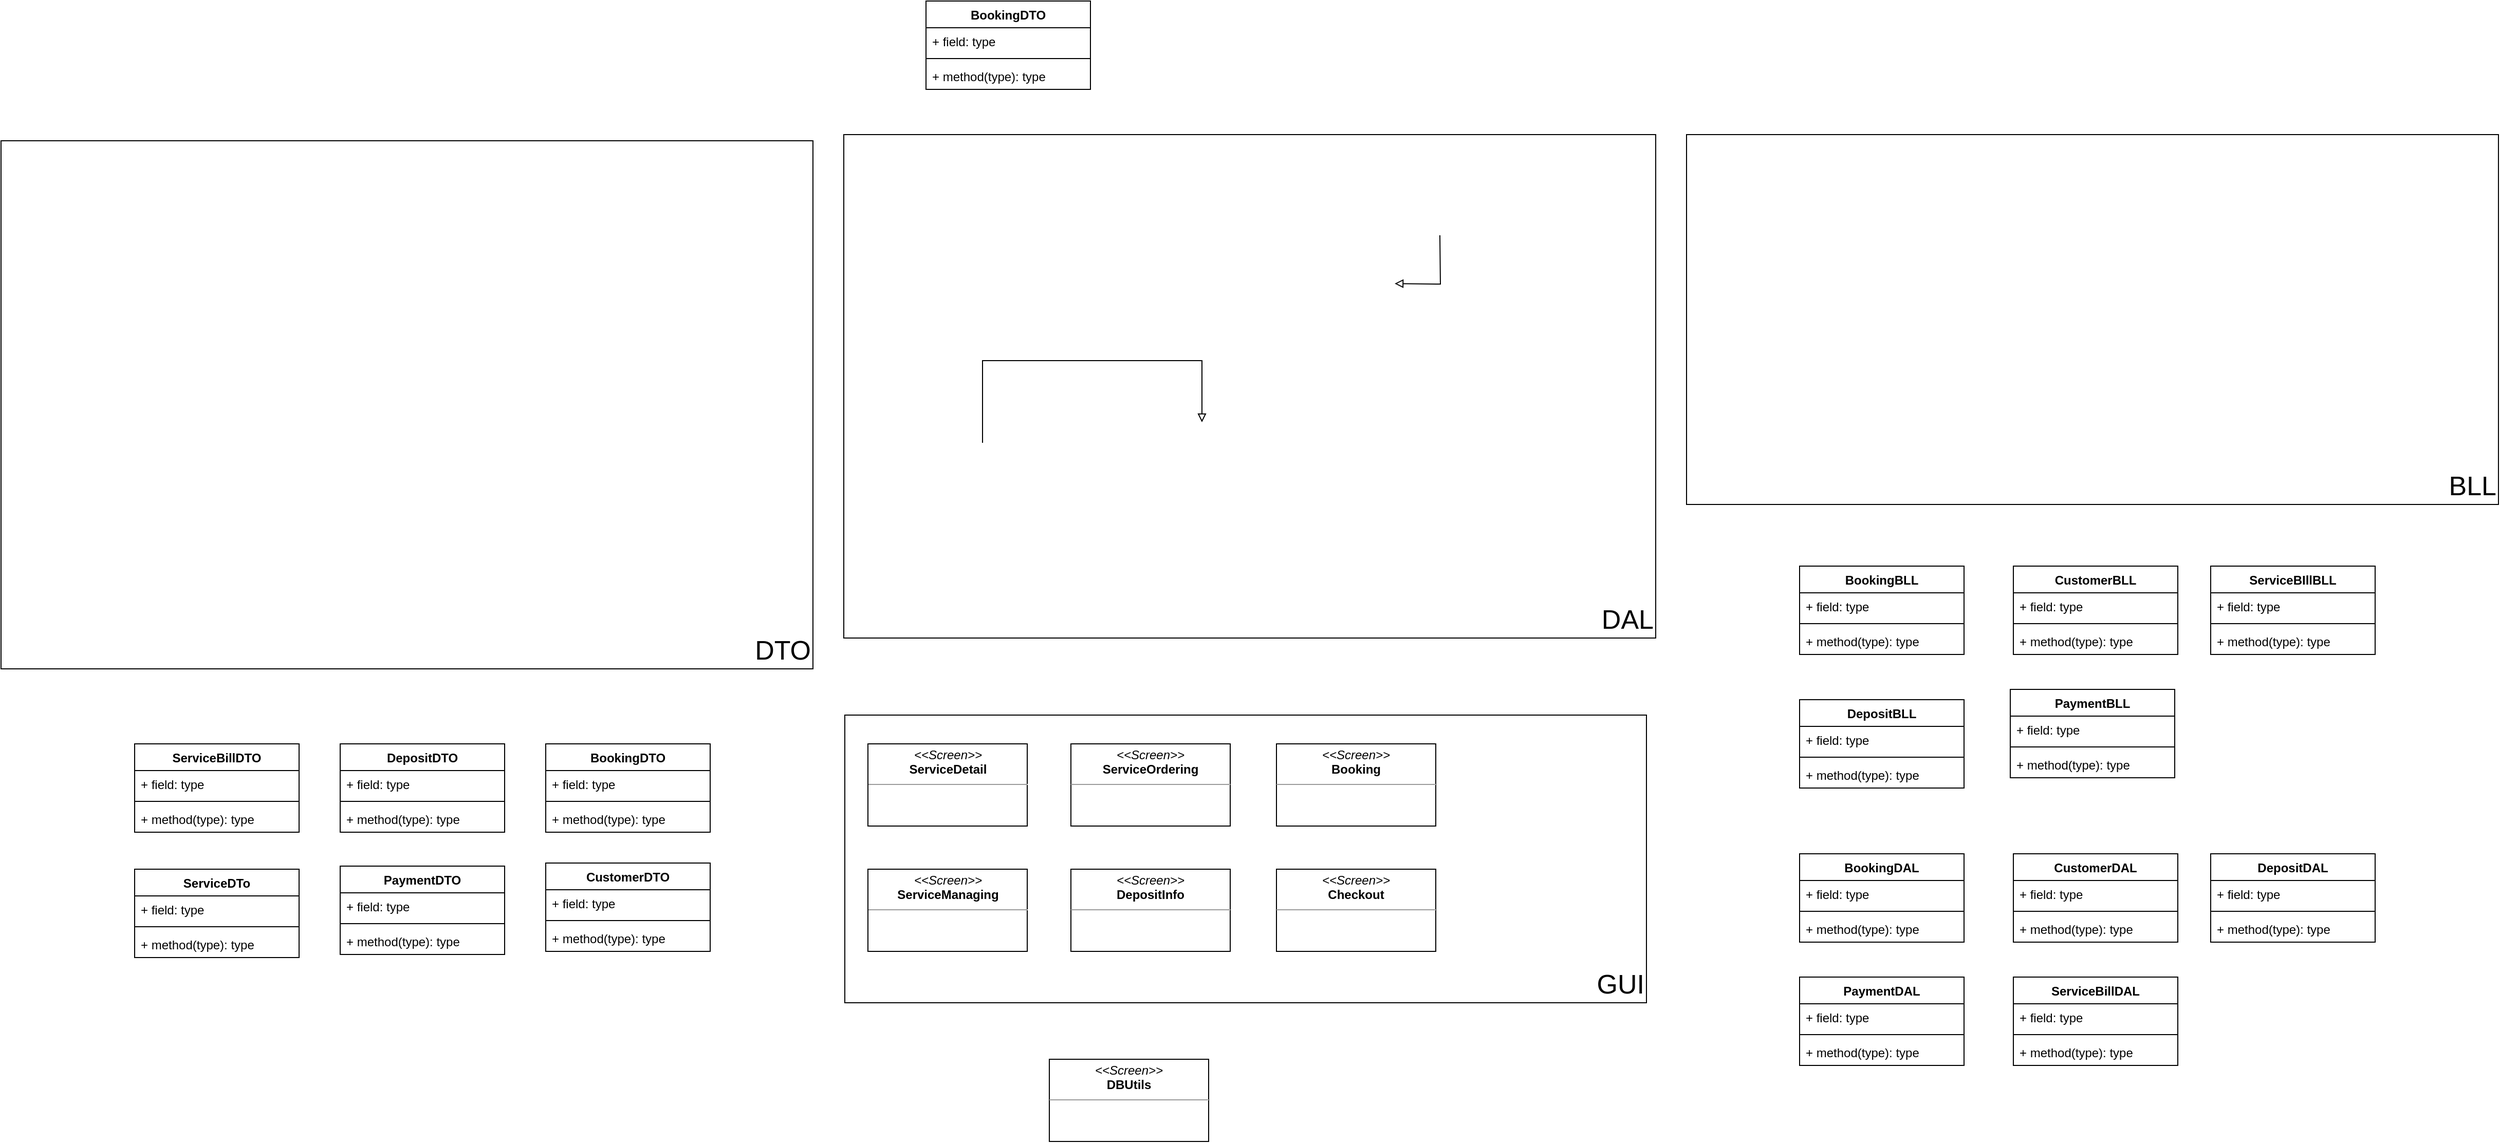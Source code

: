 <mxfile version="14.8.2" type="github">
  <diagram id="C5RBs43oDa-KdzZeNtuy" name="Page-1">
    <mxGraphModel dx="855" dy="1619" grid="1" gridSize="10" guides="1" tooltips="1" connect="1" arrows="1" fold="1" page="1" pageScale="1" pageWidth="827" pageHeight="1169" math="0" shadow="0">
      <root>
        <mxCell id="WIyWlLk6GJQsqaUBKTNV-0" />
        <mxCell id="WIyWlLk6GJQsqaUBKTNV-1" parent="WIyWlLk6GJQsqaUBKTNV-0" />
        <mxCell id="cdIPbLZMF19v8rmYl8DD-72" value="DAL" style="rounded=0;whiteSpace=wrap;html=1;fillColor=none;shadow=0;glass=0;align=right;verticalAlign=bottom;fontSize=26;" parent="WIyWlLk6GJQsqaUBKTNV-1" vertex="1">
          <mxGeometry x="850" y="20" width="790" height="490" as="geometry" />
        </mxCell>
        <mxCell id="cdIPbLZMF19v8rmYl8DD-71" value="DTO" style="rounded=0;whiteSpace=wrap;html=1;fillColor=none;shadow=0;glass=0;align=right;verticalAlign=bottom;fontSize=26;" parent="WIyWlLk6GJQsqaUBKTNV-1" vertex="1">
          <mxGeometry x="30" y="26" width="790" height="514" as="geometry" />
        </mxCell>
        <mxCell id="fPniSVPqOe-4vbehwy5d-52" style="edgeStyle=orthogonalEdgeStyle;rounded=0;orthogonalLoop=1;jettySize=auto;html=1;dashed=1;" parent="WIyWlLk6GJQsqaUBKTNV-1" target="zkfFHV4jXpPFQw0GAbJ--0" edge="1">
          <mxGeometry relative="1" as="geometry">
            <mxPoint x="170" y="310" as="sourcePoint" />
          </mxGeometry>
        </mxCell>
        <mxCell id="fPniSVPqOe-4vbehwy5d-53" style="edgeStyle=orthogonalEdgeStyle;rounded=0;orthogonalLoop=1;jettySize=auto;html=1;dashed=1;" parent="WIyWlLk6GJQsqaUBKTNV-1" target="6_ruM_VFTvZTwRIimv-5-7" edge="1">
          <mxGeometry relative="1" as="geometry">
            <Array as="points">
              <mxPoint x="425" y="260" />
            </Array>
            <mxPoint x="250" y="260" as="sourcePoint" />
          </mxGeometry>
        </mxCell>
        <mxCell id="0jwkVRPoaO78uHTbO2tJ-4" style="edgeStyle=orthogonalEdgeStyle;rounded=0;orthogonalLoop=1;jettySize=auto;html=1;endArrow=none;endFill=0;startArrow=block;startFill=0;" parent="WIyWlLk6GJQsqaUBKTNV-1" source="w6rnUHvxBL8LszIuUJnF-5" edge="1">
          <mxGeometry relative="1" as="geometry">
            <mxPoint x="1386" y="165" as="sourcePoint" />
            <mxPoint x="1430" y="118" as="targetPoint" />
          </mxGeometry>
        </mxCell>
        <mxCell id="w6rnUHvxBL8LszIuUJnF-9" style="edgeStyle=orthogonalEdgeStyle;rounded=0;orthogonalLoop=1;jettySize=auto;html=1;endArrow=block;endFill=0;" parent="WIyWlLk6GJQsqaUBKTNV-1" target="w6rnUHvxBL8LszIuUJnF-5" edge="1">
          <mxGeometry relative="1" as="geometry">
            <mxPoint x="1261" y="360" as="sourcePoint" />
          </mxGeometry>
        </mxCell>
        <mxCell id="cdIPbLZMF19v8rmYl8DD-36" style="edgeStyle=orthogonalEdgeStyle;rounded=0;orthogonalLoop=1;jettySize=auto;html=1;endArrow=block;endFill=0;" parent="WIyWlLk6GJQsqaUBKTNV-1" target="w6rnUHvxBL8LszIuUJnF-5" edge="1">
          <mxGeometry relative="1" as="geometry">
            <Array as="points">
              <mxPoint x="985" y="240" />
            </Array>
            <mxPoint x="1198.5" y="300" as="targetPoint" />
            <mxPoint x="985" y="320" as="sourcePoint" />
          </mxGeometry>
        </mxCell>
        <mxCell id="cdIPbLZMF19v8rmYl8DD-50" style="edgeStyle=orthogonalEdgeStyle;rounded=0;orthogonalLoop=1;jettySize=auto;html=1;endArrow=block;endFill=0;" parent="WIyWlLk6GJQsqaUBKTNV-1" source="cdIPbLZMF19v8rmYl8DD-48" edge="1">
          <mxGeometry relative="1" as="geometry">
            <mxPoint x="1181" y="166" as="targetPoint" />
          </mxGeometry>
        </mxCell>
        <mxCell id="0jwkVRPoaO78uHTbO2tJ-0" value="BLL" style="rounded=0;whiteSpace=wrap;html=1;fillColor=none;shadow=0;glass=0;align=right;verticalAlign=bottom;fontSize=26;" parent="WIyWlLk6GJQsqaUBKTNV-1" vertex="1">
          <mxGeometry x="1670" y="20" width="790" height="360" as="geometry" />
        </mxCell>
        <mxCell id="w6rnUHvxBL8LszIuUJnF-10" style="edgeStyle=orthogonalEdgeStyle;rounded=0;orthogonalLoop=1;jettySize=auto;html=1;endArrow=block;endFill=0;" parent="WIyWlLk6GJQsqaUBKTNV-1" target="w6rnUHvxBL8LszIuUJnF-5" edge="1">
          <mxGeometry relative="1" as="geometry">
            <Array as="points">
              <mxPoint x="1520" y="250" />
              <mxPoint x="1390" y="250" />
              <mxPoint x="1390" y="210" />
            </Array>
            <mxPoint x="1520" y="318" as="sourcePoint" />
          </mxGeometry>
        </mxCell>
        <mxCell id="0jwkVRPoaO78uHTbO2tJ-26" style="edgeStyle=orthogonalEdgeStyle;rounded=0;orthogonalLoop=1;jettySize=auto;html=1;startArrow=none;startFill=0;endArrow=block;endFill=0;" parent="WIyWlLk6GJQsqaUBKTNV-1" target="0jwkVRPoaO78uHTbO2tJ-5" edge="1">
          <mxGeometry relative="1" as="geometry">
            <Array as="points">
              <mxPoint x="2110" y="280" />
              <mxPoint x="2110" y="280" />
            </Array>
            <mxPoint x="2100" y="280" as="sourcePoint" />
          </mxGeometry>
        </mxCell>
        <mxCell id="0jwkVRPoaO78uHTbO2tJ-25" style="edgeStyle=orthogonalEdgeStyle;rounded=0;orthogonalLoop=1;jettySize=auto;html=1;startArrow=none;startFill=0;endArrow=block;endFill=0;" parent="WIyWlLk6GJQsqaUBKTNV-1" target="0jwkVRPoaO78uHTbO2tJ-5" edge="1">
          <mxGeometry relative="1" as="geometry">
            <Array as="points">
              <mxPoint x="1990" y="240" />
            </Array>
            <mxPoint x="1890" y="240" as="sourcePoint" />
          </mxGeometry>
        </mxCell>
        <mxCell id="0jwkVRPoaO78uHTbO2tJ-27" style="edgeStyle=orthogonalEdgeStyle;rounded=0;orthogonalLoop=1;jettySize=auto;html=1;startArrow=none;startFill=0;endArrow=block;endFill=0;" parent="WIyWlLk6GJQsqaUBKTNV-1" source="0jwkVRPoaO78uHTbO2tJ-16" edge="1">
          <mxGeometry relative="1" as="geometry">
            <Array as="points">
              <mxPoint x="2360" y="161" />
            </Array>
            <mxPoint x="2216" y="143" as="targetPoint" />
          </mxGeometry>
        </mxCell>
        <mxCell id="0jwkVRPoaO78uHTbO2tJ-24" style="edgeStyle=orthogonalEdgeStyle;rounded=0;orthogonalLoop=1;jettySize=auto;html=1;startArrow=none;startFill=0;endArrow=block;endFill=0;" parent="WIyWlLk6GJQsqaUBKTNV-1" target="0jwkVRPoaO78uHTbO2tJ-5" edge="1">
          <mxGeometry relative="1" as="geometry">
            <mxPoint x="1890" y="106" as="sourcePoint" />
          </mxGeometry>
        </mxCell>
        <mxCell id="0jwkVRPoaO78uHTbO2tJ-28" style="edgeStyle=orthogonalEdgeStyle;rounded=0;orthogonalLoop=1;jettySize=auto;html=1;startArrow=none;startFill=0;endArrow=block;endFill=0;" parent="WIyWlLk6GJQsqaUBKTNV-1" source="0jwkVRPoaO78uHTbO2tJ-20" edge="1">
          <mxGeometry relative="1" as="geometry">
            <Array as="points">
              <mxPoint x="2180" y="240" />
            </Array>
            <mxPoint x="2180" y="220" as="targetPoint" />
          </mxGeometry>
        </mxCell>
        <mxCell id="0jwkVRPoaO78uHTbO2tJ-29" value="GUI" style="rounded=0;whiteSpace=wrap;html=1;fillColor=none;shadow=0;glass=0;align=right;verticalAlign=bottom;fontSize=26;" parent="WIyWlLk6GJQsqaUBKTNV-1" vertex="1">
          <mxGeometry x="851" y="585" width="780" height="280" as="geometry" />
        </mxCell>
        <mxCell id="0jwkVRPoaO78uHTbO2tJ-30" value="&lt;p style=&quot;margin: 0px ; margin-top: 4px ; text-align: center&quot;&gt;&lt;i&gt;&amp;lt;&amp;lt;Screen&amp;gt;&amp;gt;&lt;/i&gt;&lt;br&gt;&lt;b&gt;ServiceDetail&lt;/b&gt;&lt;/p&gt;&lt;hr size=&quot;1&quot;&gt;&lt;p style=&quot;margin: 0px ; margin-left: 4px&quot;&gt;&lt;br&gt;&lt;/p&gt;" style="verticalAlign=top;align=left;overflow=fill;fontSize=12;fontFamily=Helvetica;html=1;" parent="WIyWlLk6GJQsqaUBKTNV-1" vertex="1">
          <mxGeometry x="873.5" y="613" width="155" height="80" as="geometry" />
        </mxCell>
        <mxCell id="0jwkVRPoaO78uHTbO2tJ-31" value="&lt;p style=&quot;margin: 0px ; margin-top: 4px ; text-align: center&quot;&gt;&lt;i&gt;&amp;lt;&amp;lt;Screen&amp;gt;&amp;gt;&lt;/i&gt;&lt;br&gt;&lt;b&gt;ServiceOrdering&lt;/b&gt;&lt;/p&gt;&lt;hr size=&quot;1&quot;&gt;&lt;p style=&quot;margin: 0px ; margin-left: 4px&quot;&gt;&lt;br&gt;&lt;/p&gt;" style="verticalAlign=top;align=left;overflow=fill;fontSize=12;fontFamily=Helvetica;html=1;" parent="WIyWlLk6GJQsqaUBKTNV-1" vertex="1">
          <mxGeometry x="1071" y="613" width="155" height="80" as="geometry" />
        </mxCell>
        <mxCell id="0jwkVRPoaO78uHTbO2tJ-32" value="&lt;p style=&quot;margin: 0px ; margin-top: 4px ; text-align: center&quot;&gt;&lt;i&gt;&amp;lt;&amp;lt;Screen&amp;gt;&amp;gt;&lt;/i&gt;&lt;br&gt;&lt;b&gt;Booking&lt;/b&gt;&lt;/p&gt;&lt;hr size=&quot;1&quot;&gt;&lt;p style=&quot;margin: 0px ; margin-left: 4px&quot;&gt;&lt;br&gt;&lt;/p&gt;" style="verticalAlign=top;align=left;overflow=fill;fontSize=12;fontFamily=Helvetica;html=1;" parent="WIyWlLk6GJQsqaUBKTNV-1" vertex="1">
          <mxGeometry x="1271" y="613" width="155" height="80" as="geometry" />
        </mxCell>
        <mxCell id="0jwkVRPoaO78uHTbO2tJ-33" value="&lt;p style=&quot;margin: 0px ; margin-top: 4px ; text-align: center&quot;&gt;&lt;i&gt;&amp;lt;&amp;lt;Screen&amp;gt;&amp;gt;&lt;/i&gt;&lt;br&gt;&lt;b&gt;ServiceManaging&lt;/b&gt;&lt;/p&gt;&lt;hr size=&quot;1&quot;&gt;&lt;p style=&quot;margin: 0px ; margin-left: 4px&quot;&gt;&lt;br&gt;&lt;/p&gt;" style="verticalAlign=top;align=left;overflow=fill;fontSize=12;fontFamily=Helvetica;html=1;" parent="WIyWlLk6GJQsqaUBKTNV-1" vertex="1">
          <mxGeometry x="873.5" y="735" width="155" height="80" as="geometry" />
        </mxCell>
        <mxCell id="0jwkVRPoaO78uHTbO2tJ-34" value="&lt;p style=&quot;margin: 0px ; margin-top: 4px ; text-align: center&quot;&gt;&lt;i&gt;&amp;lt;&amp;lt;Screen&amp;gt;&amp;gt;&lt;/i&gt;&lt;br&gt;&lt;b&gt;DepositInfo&lt;/b&gt;&lt;/p&gt;&lt;hr size=&quot;1&quot;&gt;&lt;p style=&quot;margin: 0px ; margin-left: 4px&quot;&gt;&lt;br&gt;&lt;/p&gt;" style="verticalAlign=top;align=left;overflow=fill;fontSize=12;fontFamily=Helvetica;html=1;" parent="WIyWlLk6GJQsqaUBKTNV-1" vertex="1">
          <mxGeometry x="1071" y="735" width="155" height="80" as="geometry" />
        </mxCell>
        <mxCell id="nyXQZFFNNfuXgEjZ6YR1-10" value="BookingBLL" style="swimlane;fontStyle=1;align=center;verticalAlign=top;childLayout=stackLayout;horizontal=1;startSize=26;horizontalStack=0;resizeParent=1;resizeParentMax=0;resizeLast=0;collapsible=1;marginBottom=0;" vertex="1" parent="WIyWlLk6GJQsqaUBKTNV-1">
          <mxGeometry x="1780" y="440" width="160" height="86" as="geometry" />
        </mxCell>
        <mxCell id="nyXQZFFNNfuXgEjZ6YR1-11" value="+ field: type" style="text;strokeColor=none;fillColor=none;align=left;verticalAlign=top;spacingLeft=4;spacingRight=4;overflow=hidden;rotatable=0;points=[[0,0.5],[1,0.5]];portConstraint=eastwest;" vertex="1" parent="nyXQZFFNNfuXgEjZ6YR1-10">
          <mxGeometry y="26" width="160" height="26" as="geometry" />
        </mxCell>
        <mxCell id="nyXQZFFNNfuXgEjZ6YR1-12" value="" style="line;strokeWidth=1;fillColor=none;align=left;verticalAlign=middle;spacingTop=-1;spacingLeft=3;spacingRight=3;rotatable=0;labelPosition=right;points=[];portConstraint=eastwest;" vertex="1" parent="nyXQZFFNNfuXgEjZ6YR1-10">
          <mxGeometry y="52" width="160" height="8" as="geometry" />
        </mxCell>
        <mxCell id="nyXQZFFNNfuXgEjZ6YR1-13" value="+ method(type): type" style="text;strokeColor=none;fillColor=none;align=left;verticalAlign=top;spacingLeft=4;spacingRight=4;overflow=hidden;rotatable=0;points=[[0,0.5],[1,0.5]];portConstraint=eastwest;" vertex="1" parent="nyXQZFFNNfuXgEjZ6YR1-10">
          <mxGeometry y="60" width="160" height="26" as="geometry" />
        </mxCell>
        <mxCell id="nyXQZFFNNfuXgEjZ6YR1-14" value="CustomerBLL" style="swimlane;fontStyle=1;align=center;verticalAlign=top;childLayout=stackLayout;horizontal=1;startSize=26;horizontalStack=0;resizeParent=1;resizeParentMax=0;resizeLast=0;collapsible=1;marginBottom=0;" vertex="1" parent="WIyWlLk6GJQsqaUBKTNV-1">
          <mxGeometry x="1988" y="440" width="160" height="86" as="geometry" />
        </mxCell>
        <mxCell id="nyXQZFFNNfuXgEjZ6YR1-15" value="+ field: type" style="text;strokeColor=none;fillColor=none;align=left;verticalAlign=top;spacingLeft=4;spacingRight=4;overflow=hidden;rotatable=0;points=[[0,0.5],[1,0.5]];portConstraint=eastwest;" vertex="1" parent="nyXQZFFNNfuXgEjZ6YR1-14">
          <mxGeometry y="26" width="160" height="26" as="geometry" />
        </mxCell>
        <mxCell id="nyXQZFFNNfuXgEjZ6YR1-16" value="" style="line;strokeWidth=1;fillColor=none;align=left;verticalAlign=middle;spacingTop=-1;spacingLeft=3;spacingRight=3;rotatable=0;labelPosition=right;points=[];portConstraint=eastwest;" vertex="1" parent="nyXQZFFNNfuXgEjZ6YR1-14">
          <mxGeometry y="52" width="160" height="8" as="geometry" />
        </mxCell>
        <mxCell id="nyXQZFFNNfuXgEjZ6YR1-17" value="+ method(type): type" style="text;strokeColor=none;fillColor=none;align=left;verticalAlign=top;spacingLeft=4;spacingRight=4;overflow=hidden;rotatable=0;points=[[0,0.5],[1,0.5]];portConstraint=eastwest;" vertex="1" parent="nyXQZFFNNfuXgEjZ6YR1-14">
          <mxGeometry y="60" width="160" height="26" as="geometry" />
        </mxCell>
        <mxCell id="nyXQZFFNNfuXgEjZ6YR1-18" value="DepositBLL" style="swimlane;fontStyle=1;align=center;verticalAlign=top;childLayout=stackLayout;horizontal=1;startSize=26;horizontalStack=0;resizeParent=1;resizeParentMax=0;resizeLast=0;collapsible=1;marginBottom=0;" vertex="1" parent="WIyWlLk6GJQsqaUBKTNV-1">
          <mxGeometry x="1780" y="570" width="160" height="86" as="geometry" />
        </mxCell>
        <mxCell id="nyXQZFFNNfuXgEjZ6YR1-19" value="+ field: type" style="text;strokeColor=none;fillColor=none;align=left;verticalAlign=top;spacingLeft=4;spacingRight=4;overflow=hidden;rotatable=0;points=[[0,0.5],[1,0.5]];portConstraint=eastwest;" vertex="1" parent="nyXQZFFNNfuXgEjZ6YR1-18">
          <mxGeometry y="26" width="160" height="26" as="geometry" />
        </mxCell>
        <mxCell id="nyXQZFFNNfuXgEjZ6YR1-20" value="" style="line;strokeWidth=1;fillColor=none;align=left;verticalAlign=middle;spacingTop=-1;spacingLeft=3;spacingRight=3;rotatable=0;labelPosition=right;points=[];portConstraint=eastwest;" vertex="1" parent="nyXQZFFNNfuXgEjZ6YR1-18">
          <mxGeometry y="52" width="160" height="8" as="geometry" />
        </mxCell>
        <mxCell id="nyXQZFFNNfuXgEjZ6YR1-21" value="+ method(type): type" style="text;strokeColor=none;fillColor=none;align=left;verticalAlign=top;spacingLeft=4;spacingRight=4;overflow=hidden;rotatable=0;points=[[0,0.5],[1,0.5]];portConstraint=eastwest;" vertex="1" parent="nyXQZFFNNfuXgEjZ6YR1-18">
          <mxGeometry y="60" width="160" height="26" as="geometry" />
        </mxCell>
        <mxCell id="nyXQZFFNNfuXgEjZ6YR1-22" value="PaymentBLL" style="swimlane;fontStyle=1;align=center;verticalAlign=top;childLayout=stackLayout;horizontal=1;startSize=26;horizontalStack=0;resizeParent=1;resizeParentMax=0;resizeLast=0;collapsible=1;marginBottom=0;" vertex="1" parent="WIyWlLk6GJQsqaUBKTNV-1">
          <mxGeometry x="1985" y="560" width="160" height="86" as="geometry" />
        </mxCell>
        <mxCell id="nyXQZFFNNfuXgEjZ6YR1-23" value="+ field: type" style="text;strokeColor=none;fillColor=none;align=left;verticalAlign=top;spacingLeft=4;spacingRight=4;overflow=hidden;rotatable=0;points=[[0,0.5],[1,0.5]];portConstraint=eastwest;" vertex="1" parent="nyXQZFFNNfuXgEjZ6YR1-22">
          <mxGeometry y="26" width="160" height="26" as="geometry" />
        </mxCell>
        <mxCell id="nyXQZFFNNfuXgEjZ6YR1-24" value="" style="line;strokeWidth=1;fillColor=none;align=left;verticalAlign=middle;spacingTop=-1;spacingLeft=3;spacingRight=3;rotatable=0;labelPosition=right;points=[];portConstraint=eastwest;" vertex="1" parent="nyXQZFFNNfuXgEjZ6YR1-22">
          <mxGeometry y="52" width="160" height="8" as="geometry" />
        </mxCell>
        <mxCell id="nyXQZFFNNfuXgEjZ6YR1-25" value="+ method(type): type" style="text;strokeColor=none;fillColor=none;align=left;verticalAlign=top;spacingLeft=4;spacingRight=4;overflow=hidden;rotatable=0;points=[[0,0.5],[1,0.5]];portConstraint=eastwest;" vertex="1" parent="nyXQZFFNNfuXgEjZ6YR1-22">
          <mxGeometry y="60" width="160" height="26" as="geometry" />
        </mxCell>
        <mxCell id="nyXQZFFNNfuXgEjZ6YR1-26" value="ServiceBIllBLL" style="swimlane;fontStyle=1;align=center;verticalAlign=top;childLayout=stackLayout;horizontal=1;startSize=26;horizontalStack=0;resizeParent=1;resizeParentMax=0;resizeLast=0;collapsible=1;marginBottom=0;" vertex="1" parent="WIyWlLk6GJQsqaUBKTNV-1">
          <mxGeometry x="2180" y="440" width="160" height="86" as="geometry" />
        </mxCell>
        <mxCell id="nyXQZFFNNfuXgEjZ6YR1-27" value="+ field: type" style="text;strokeColor=none;fillColor=none;align=left;verticalAlign=top;spacingLeft=4;spacingRight=4;overflow=hidden;rotatable=0;points=[[0,0.5],[1,0.5]];portConstraint=eastwest;" vertex="1" parent="nyXQZFFNNfuXgEjZ6YR1-26">
          <mxGeometry y="26" width="160" height="26" as="geometry" />
        </mxCell>
        <mxCell id="nyXQZFFNNfuXgEjZ6YR1-28" value="" style="line;strokeWidth=1;fillColor=none;align=left;verticalAlign=middle;spacingTop=-1;spacingLeft=3;spacingRight=3;rotatable=0;labelPosition=right;points=[];portConstraint=eastwest;" vertex="1" parent="nyXQZFFNNfuXgEjZ6YR1-26">
          <mxGeometry y="52" width="160" height="8" as="geometry" />
        </mxCell>
        <mxCell id="nyXQZFFNNfuXgEjZ6YR1-29" value="+ method(type): type" style="text;strokeColor=none;fillColor=none;align=left;verticalAlign=top;spacingLeft=4;spacingRight=4;overflow=hidden;rotatable=0;points=[[0,0.5],[1,0.5]];portConstraint=eastwest;" vertex="1" parent="nyXQZFFNNfuXgEjZ6YR1-26">
          <mxGeometry y="60" width="160" height="26" as="geometry" />
        </mxCell>
        <mxCell id="nyXQZFFNNfuXgEjZ6YR1-30" value="BookingDAL" style="swimlane;fontStyle=1;align=center;verticalAlign=top;childLayout=stackLayout;horizontal=1;startSize=26;horizontalStack=0;resizeParent=1;resizeParentMax=0;resizeLast=0;collapsible=1;marginBottom=0;" vertex="1" parent="WIyWlLk6GJQsqaUBKTNV-1">
          <mxGeometry x="1780" y="720" width="160" height="86" as="geometry" />
        </mxCell>
        <mxCell id="nyXQZFFNNfuXgEjZ6YR1-31" value="+ field: type" style="text;strokeColor=none;fillColor=none;align=left;verticalAlign=top;spacingLeft=4;spacingRight=4;overflow=hidden;rotatable=0;points=[[0,0.5],[1,0.5]];portConstraint=eastwest;" vertex="1" parent="nyXQZFFNNfuXgEjZ6YR1-30">
          <mxGeometry y="26" width="160" height="26" as="geometry" />
        </mxCell>
        <mxCell id="nyXQZFFNNfuXgEjZ6YR1-32" value="" style="line;strokeWidth=1;fillColor=none;align=left;verticalAlign=middle;spacingTop=-1;spacingLeft=3;spacingRight=3;rotatable=0;labelPosition=right;points=[];portConstraint=eastwest;" vertex="1" parent="nyXQZFFNNfuXgEjZ6YR1-30">
          <mxGeometry y="52" width="160" height="8" as="geometry" />
        </mxCell>
        <mxCell id="nyXQZFFNNfuXgEjZ6YR1-33" value="+ method(type): type" style="text;strokeColor=none;fillColor=none;align=left;verticalAlign=top;spacingLeft=4;spacingRight=4;overflow=hidden;rotatable=0;points=[[0,0.5],[1,0.5]];portConstraint=eastwest;" vertex="1" parent="nyXQZFFNNfuXgEjZ6YR1-30">
          <mxGeometry y="60" width="160" height="26" as="geometry" />
        </mxCell>
        <mxCell id="nyXQZFFNNfuXgEjZ6YR1-34" value="CustomerDAL" style="swimlane;fontStyle=1;align=center;verticalAlign=top;childLayout=stackLayout;horizontal=1;startSize=26;horizontalStack=0;resizeParent=1;resizeParentMax=0;resizeLast=0;collapsible=1;marginBottom=0;" vertex="1" parent="WIyWlLk6GJQsqaUBKTNV-1">
          <mxGeometry x="1988" y="720" width="160" height="86" as="geometry" />
        </mxCell>
        <mxCell id="nyXQZFFNNfuXgEjZ6YR1-35" value="+ field: type" style="text;strokeColor=none;fillColor=none;align=left;verticalAlign=top;spacingLeft=4;spacingRight=4;overflow=hidden;rotatable=0;points=[[0,0.5],[1,0.5]];portConstraint=eastwest;" vertex="1" parent="nyXQZFFNNfuXgEjZ6YR1-34">
          <mxGeometry y="26" width="160" height="26" as="geometry" />
        </mxCell>
        <mxCell id="nyXQZFFNNfuXgEjZ6YR1-36" value="" style="line;strokeWidth=1;fillColor=none;align=left;verticalAlign=middle;spacingTop=-1;spacingLeft=3;spacingRight=3;rotatable=0;labelPosition=right;points=[];portConstraint=eastwest;" vertex="1" parent="nyXQZFFNNfuXgEjZ6YR1-34">
          <mxGeometry y="52" width="160" height="8" as="geometry" />
        </mxCell>
        <mxCell id="nyXQZFFNNfuXgEjZ6YR1-37" value="+ method(type): type" style="text;strokeColor=none;fillColor=none;align=left;verticalAlign=top;spacingLeft=4;spacingRight=4;overflow=hidden;rotatable=0;points=[[0,0.5],[1,0.5]];portConstraint=eastwest;" vertex="1" parent="nyXQZFFNNfuXgEjZ6YR1-34">
          <mxGeometry y="60" width="160" height="26" as="geometry" />
        </mxCell>
        <mxCell id="nyXQZFFNNfuXgEjZ6YR1-38" value="DepositDAL" style="swimlane;fontStyle=1;align=center;verticalAlign=top;childLayout=stackLayout;horizontal=1;startSize=26;horizontalStack=0;resizeParent=1;resizeParentMax=0;resizeLast=0;collapsible=1;marginBottom=0;" vertex="1" parent="WIyWlLk6GJQsqaUBKTNV-1">
          <mxGeometry x="2180" y="720" width="160" height="86" as="geometry" />
        </mxCell>
        <mxCell id="nyXQZFFNNfuXgEjZ6YR1-39" value="+ field: type" style="text;strokeColor=none;fillColor=none;align=left;verticalAlign=top;spacingLeft=4;spacingRight=4;overflow=hidden;rotatable=0;points=[[0,0.5],[1,0.5]];portConstraint=eastwest;" vertex="1" parent="nyXQZFFNNfuXgEjZ6YR1-38">
          <mxGeometry y="26" width="160" height="26" as="geometry" />
        </mxCell>
        <mxCell id="nyXQZFFNNfuXgEjZ6YR1-40" value="" style="line;strokeWidth=1;fillColor=none;align=left;verticalAlign=middle;spacingTop=-1;spacingLeft=3;spacingRight=3;rotatable=0;labelPosition=right;points=[];portConstraint=eastwest;" vertex="1" parent="nyXQZFFNNfuXgEjZ6YR1-38">
          <mxGeometry y="52" width="160" height="8" as="geometry" />
        </mxCell>
        <mxCell id="nyXQZFFNNfuXgEjZ6YR1-41" value="+ method(type): type" style="text;strokeColor=none;fillColor=none;align=left;verticalAlign=top;spacingLeft=4;spacingRight=4;overflow=hidden;rotatable=0;points=[[0,0.5],[1,0.5]];portConstraint=eastwest;" vertex="1" parent="nyXQZFFNNfuXgEjZ6YR1-38">
          <mxGeometry y="60" width="160" height="26" as="geometry" />
        </mxCell>
        <mxCell id="nyXQZFFNNfuXgEjZ6YR1-42" value="PaymentDAL" style="swimlane;fontStyle=1;align=center;verticalAlign=top;childLayout=stackLayout;horizontal=1;startSize=26;horizontalStack=0;resizeParent=1;resizeParentMax=0;resizeLast=0;collapsible=1;marginBottom=0;" vertex="1" parent="WIyWlLk6GJQsqaUBKTNV-1">
          <mxGeometry x="1780" y="840" width="160" height="86" as="geometry" />
        </mxCell>
        <mxCell id="nyXQZFFNNfuXgEjZ6YR1-43" value="+ field: type" style="text;strokeColor=none;fillColor=none;align=left;verticalAlign=top;spacingLeft=4;spacingRight=4;overflow=hidden;rotatable=0;points=[[0,0.5],[1,0.5]];portConstraint=eastwest;" vertex="1" parent="nyXQZFFNNfuXgEjZ6YR1-42">
          <mxGeometry y="26" width="160" height="26" as="geometry" />
        </mxCell>
        <mxCell id="nyXQZFFNNfuXgEjZ6YR1-44" value="" style="line;strokeWidth=1;fillColor=none;align=left;verticalAlign=middle;spacingTop=-1;spacingLeft=3;spacingRight=3;rotatable=0;labelPosition=right;points=[];portConstraint=eastwest;" vertex="1" parent="nyXQZFFNNfuXgEjZ6YR1-42">
          <mxGeometry y="52" width="160" height="8" as="geometry" />
        </mxCell>
        <mxCell id="nyXQZFFNNfuXgEjZ6YR1-45" value="+ method(type): type" style="text;strokeColor=none;fillColor=none;align=left;verticalAlign=top;spacingLeft=4;spacingRight=4;overflow=hidden;rotatable=0;points=[[0,0.5],[1,0.5]];portConstraint=eastwest;" vertex="1" parent="nyXQZFFNNfuXgEjZ6YR1-42">
          <mxGeometry y="60" width="160" height="26" as="geometry" />
        </mxCell>
        <mxCell id="nyXQZFFNNfuXgEjZ6YR1-46" value="ServiceBillDAL" style="swimlane;fontStyle=1;align=center;verticalAlign=top;childLayout=stackLayout;horizontal=1;startSize=26;horizontalStack=0;resizeParent=1;resizeParentMax=0;resizeLast=0;collapsible=1;marginBottom=0;" vertex="1" parent="WIyWlLk6GJQsqaUBKTNV-1">
          <mxGeometry x="1988" y="840" width="160" height="86" as="geometry" />
        </mxCell>
        <mxCell id="nyXQZFFNNfuXgEjZ6YR1-47" value="+ field: type" style="text;strokeColor=none;fillColor=none;align=left;verticalAlign=top;spacingLeft=4;spacingRight=4;overflow=hidden;rotatable=0;points=[[0,0.5],[1,0.5]];portConstraint=eastwest;" vertex="1" parent="nyXQZFFNNfuXgEjZ6YR1-46">
          <mxGeometry y="26" width="160" height="26" as="geometry" />
        </mxCell>
        <mxCell id="nyXQZFFNNfuXgEjZ6YR1-48" value="" style="line;strokeWidth=1;fillColor=none;align=left;verticalAlign=middle;spacingTop=-1;spacingLeft=3;spacingRight=3;rotatable=0;labelPosition=right;points=[];portConstraint=eastwest;" vertex="1" parent="nyXQZFFNNfuXgEjZ6YR1-46">
          <mxGeometry y="52" width="160" height="8" as="geometry" />
        </mxCell>
        <mxCell id="nyXQZFFNNfuXgEjZ6YR1-49" value="+ method(type): type" style="text;strokeColor=none;fillColor=none;align=left;verticalAlign=top;spacingLeft=4;spacingRight=4;overflow=hidden;rotatable=0;points=[[0,0.5],[1,0.5]];portConstraint=eastwest;" vertex="1" parent="nyXQZFFNNfuXgEjZ6YR1-46">
          <mxGeometry y="60" width="160" height="26" as="geometry" />
        </mxCell>
        <mxCell id="nyXQZFFNNfuXgEjZ6YR1-50" value="BookingDTO" style="swimlane;fontStyle=1;align=center;verticalAlign=top;childLayout=stackLayout;horizontal=1;startSize=26;horizontalStack=0;resizeParent=1;resizeParentMax=0;resizeLast=0;collapsible=1;marginBottom=0;" vertex="1" parent="WIyWlLk6GJQsqaUBKTNV-1">
          <mxGeometry x="560" y="613" width="160" height="86" as="geometry" />
        </mxCell>
        <mxCell id="nyXQZFFNNfuXgEjZ6YR1-51" value="+ field: type" style="text;strokeColor=none;fillColor=none;align=left;verticalAlign=top;spacingLeft=4;spacingRight=4;overflow=hidden;rotatable=0;points=[[0,0.5],[1,0.5]];portConstraint=eastwest;" vertex="1" parent="nyXQZFFNNfuXgEjZ6YR1-50">
          <mxGeometry y="26" width="160" height="26" as="geometry" />
        </mxCell>
        <mxCell id="nyXQZFFNNfuXgEjZ6YR1-52" value="" style="line;strokeWidth=1;fillColor=none;align=left;verticalAlign=middle;spacingTop=-1;spacingLeft=3;spacingRight=3;rotatable=0;labelPosition=right;points=[];portConstraint=eastwest;" vertex="1" parent="nyXQZFFNNfuXgEjZ6YR1-50">
          <mxGeometry y="52" width="160" height="8" as="geometry" />
        </mxCell>
        <mxCell id="nyXQZFFNNfuXgEjZ6YR1-53" value="+ method(type): type" style="text;strokeColor=none;fillColor=none;align=left;verticalAlign=top;spacingLeft=4;spacingRight=4;overflow=hidden;rotatable=0;points=[[0,0.5],[1,0.5]];portConstraint=eastwest;" vertex="1" parent="nyXQZFFNNfuXgEjZ6YR1-50">
          <mxGeometry y="60" width="160" height="26" as="geometry" />
        </mxCell>
        <mxCell id="nyXQZFFNNfuXgEjZ6YR1-58" value="CustomerDTO" style="swimlane;fontStyle=1;align=center;verticalAlign=top;childLayout=stackLayout;horizontal=1;startSize=26;horizontalStack=0;resizeParent=1;resizeParentMax=0;resizeLast=0;collapsible=1;marginBottom=0;" vertex="1" parent="WIyWlLk6GJQsqaUBKTNV-1">
          <mxGeometry x="560" y="729" width="160" height="86" as="geometry" />
        </mxCell>
        <mxCell id="nyXQZFFNNfuXgEjZ6YR1-59" value="+ field: type" style="text;strokeColor=none;fillColor=none;align=left;verticalAlign=top;spacingLeft=4;spacingRight=4;overflow=hidden;rotatable=0;points=[[0,0.5],[1,0.5]];portConstraint=eastwest;" vertex="1" parent="nyXQZFFNNfuXgEjZ6YR1-58">
          <mxGeometry y="26" width="160" height="26" as="geometry" />
        </mxCell>
        <mxCell id="nyXQZFFNNfuXgEjZ6YR1-60" value="" style="line;strokeWidth=1;fillColor=none;align=left;verticalAlign=middle;spacingTop=-1;spacingLeft=3;spacingRight=3;rotatable=0;labelPosition=right;points=[];portConstraint=eastwest;" vertex="1" parent="nyXQZFFNNfuXgEjZ6YR1-58">
          <mxGeometry y="52" width="160" height="8" as="geometry" />
        </mxCell>
        <mxCell id="nyXQZFFNNfuXgEjZ6YR1-61" value="+ method(type): type" style="text;strokeColor=none;fillColor=none;align=left;verticalAlign=top;spacingLeft=4;spacingRight=4;overflow=hidden;rotatable=0;points=[[0,0.5],[1,0.5]];portConstraint=eastwest;" vertex="1" parent="nyXQZFFNNfuXgEjZ6YR1-58">
          <mxGeometry y="60" width="160" height="26" as="geometry" />
        </mxCell>
        <mxCell id="nyXQZFFNNfuXgEjZ6YR1-62" value="DepositDTO" style="swimlane;fontStyle=1;align=center;verticalAlign=top;childLayout=stackLayout;horizontal=1;startSize=26;horizontalStack=0;resizeParent=1;resizeParentMax=0;resizeLast=0;collapsible=1;marginBottom=0;" vertex="1" parent="WIyWlLk6GJQsqaUBKTNV-1">
          <mxGeometry x="360" y="613" width="160" height="86" as="geometry" />
        </mxCell>
        <mxCell id="nyXQZFFNNfuXgEjZ6YR1-63" value="+ field: type" style="text;strokeColor=none;fillColor=none;align=left;verticalAlign=top;spacingLeft=4;spacingRight=4;overflow=hidden;rotatable=0;points=[[0,0.5],[1,0.5]];portConstraint=eastwest;" vertex="1" parent="nyXQZFFNNfuXgEjZ6YR1-62">
          <mxGeometry y="26" width="160" height="26" as="geometry" />
        </mxCell>
        <mxCell id="nyXQZFFNNfuXgEjZ6YR1-64" value="" style="line;strokeWidth=1;fillColor=none;align=left;verticalAlign=middle;spacingTop=-1;spacingLeft=3;spacingRight=3;rotatable=0;labelPosition=right;points=[];portConstraint=eastwest;" vertex="1" parent="nyXQZFFNNfuXgEjZ6YR1-62">
          <mxGeometry y="52" width="160" height="8" as="geometry" />
        </mxCell>
        <mxCell id="nyXQZFFNNfuXgEjZ6YR1-65" value="+ method(type): type" style="text;strokeColor=none;fillColor=none;align=left;verticalAlign=top;spacingLeft=4;spacingRight=4;overflow=hidden;rotatable=0;points=[[0,0.5],[1,0.5]];portConstraint=eastwest;" vertex="1" parent="nyXQZFFNNfuXgEjZ6YR1-62">
          <mxGeometry y="60" width="160" height="26" as="geometry" />
        </mxCell>
        <mxCell id="nyXQZFFNNfuXgEjZ6YR1-66" value="PaymentDTO" style="swimlane;fontStyle=1;align=center;verticalAlign=top;childLayout=stackLayout;horizontal=1;startSize=26;horizontalStack=0;resizeParent=1;resizeParentMax=0;resizeLast=0;collapsible=1;marginBottom=0;" vertex="1" parent="WIyWlLk6GJQsqaUBKTNV-1">
          <mxGeometry x="360" y="732" width="160" height="86" as="geometry" />
        </mxCell>
        <mxCell id="nyXQZFFNNfuXgEjZ6YR1-67" value="+ field: type" style="text;strokeColor=none;fillColor=none;align=left;verticalAlign=top;spacingLeft=4;spacingRight=4;overflow=hidden;rotatable=0;points=[[0,0.5],[1,0.5]];portConstraint=eastwest;" vertex="1" parent="nyXQZFFNNfuXgEjZ6YR1-66">
          <mxGeometry y="26" width="160" height="26" as="geometry" />
        </mxCell>
        <mxCell id="nyXQZFFNNfuXgEjZ6YR1-68" value="" style="line;strokeWidth=1;fillColor=none;align=left;verticalAlign=middle;spacingTop=-1;spacingLeft=3;spacingRight=3;rotatable=0;labelPosition=right;points=[];portConstraint=eastwest;" vertex="1" parent="nyXQZFFNNfuXgEjZ6YR1-66">
          <mxGeometry y="52" width="160" height="8" as="geometry" />
        </mxCell>
        <mxCell id="nyXQZFFNNfuXgEjZ6YR1-69" value="+ method(type): type" style="text;strokeColor=none;fillColor=none;align=left;verticalAlign=top;spacingLeft=4;spacingRight=4;overflow=hidden;rotatable=0;points=[[0,0.5],[1,0.5]];portConstraint=eastwest;" vertex="1" parent="nyXQZFFNNfuXgEjZ6YR1-66">
          <mxGeometry y="60" width="160" height="26" as="geometry" />
        </mxCell>
        <mxCell id="nyXQZFFNNfuXgEjZ6YR1-70" value="ServiceBillDTO" style="swimlane;fontStyle=1;align=center;verticalAlign=top;childLayout=stackLayout;horizontal=1;startSize=26;horizontalStack=0;resizeParent=1;resizeParentMax=0;resizeLast=0;collapsible=1;marginBottom=0;" vertex="1" parent="WIyWlLk6GJQsqaUBKTNV-1">
          <mxGeometry x="160" y="613" width="160" height="86" as="geometry" />
        </mxCell>
        <mxCell id="nyXQZFFNNfuXgEjZ6YR1-71" value="+ field: type" style="text;strokeColor=none;fillColor=none;align=left;verticalAlign=top;spacingLeft=4;spacingRight=4;overflow=hidden;rotatable=0;points=[[0,0.5],[1,0.5]];portConstraint=eastwest;" vertex="1" parent="nyXQZFFNNfuXgEjZ6YR1-70">
          <mxGeometry y="26" width="160" height="26" as="geometry" />
        </mxCell>
        <mxCell id="nyXQZFFNNfuXgEjZ6YR1-72" value="" style="line;strokeWidth=1;fillColor=none;align=left;verticalAlign=middle;spacingTop=-1;spacingLeft=3;spacingRight=3;rotatable=0;labelPosition=right;points=[];portConstraint=eastwest;" vertex="1" parent="nyXQZFFNNfuXgEjZ6YR1-70">
          <mxGeometry y="52" width="160" height="8" as="geometry" />
        </mxCell>
        <mxCell id="nyXQZFFNNfuXgEjZ6YR1-73" value="+ method(type): type" style="text;strokeColor=none;fillColor=none;align=left;verticalAlign=top;spacingLeft=4;spacingRight=4;overflow=hidden;rotatable=0;points=[[0,0.5],[1,0.5]];portConstraint=eastwest;" vertex="1" parent="nyXQZFFNNfuXgEjZ6YR1-70">
          <mxGeometry y="60" width="160" height="26" as="geometry" />
        </mxCell>
        <mxCell id="nyXQZFFNNfuXgEjZ6YR1-74" value="ServiceDTo" style="swimlane;fontStyle=1;align=center;verticalAlign=top;childLayout=stackLayout;horizontal=1;startSize=26;horizontalStack=0;resizeParent=1;resizeParentMax=0;resizeLast=0;collapsible=1;marginBottom=0;" vertex="1" parent="WIyWlLk6GJQsqaUBKTNV-1">
          <mxGeometry x="160" y="735" width="160" height="86" as="geometry" />
        </mxCell>
        <mxCell id="nyXQZFFNNfuXgEjZ6YR1-75" value="+ field: type" style="text;strokeColor=none;fillColor=none;align=left;verticalAlign=top;spacingLeft=4;spacingRight=4;overflow=hidden;rotatable=0;points=[[0,0.5],[1,0.5]];portConstraint=eastwest;" vertex="1" parent="nyXQZFFNNfuXgEjZ6YR1-74">
          <mxGeometry y="26" width="160" height="26" as="geometry" />
        </mxCell>
        <mxCell id="nyXQZFFNNfuXgEjZ6YR1-76" value="" style="line;strokeWidth=1;fillColor=none;align=left;verticalAlign=middle;spacingTop=-1;spacingLeft=3;spacingRight=3;rotatable=0;labelPosition=right;points=[];portConstraint=eastwest;" vertex="1" parent="nyXQZFFNNfuXgEjZ6YR1-74">
          <mxGeometry y="52" width="160" height="8" as="geometry" />
        </mxCell>
        <mxCell id="nyXQZFFNNfuXgEjZ6YR1-77" value="+ method(type): type" style="text;strokeColor=none;fillColor=none;align=left;verticalAlign=top;spacingLeft=4;spacingRight=4;overflow=hidden;rotatable=0;points=[[0,0.5],[1,0.5]];portConstraint=eastwest;" vertex="1" parent="nyXQZFFNNfuXgEjZ6YR1-74">
          <mxGeometry y="60" width="160" height="26" as="geometry" />
        </mxCell>
        <mxCell id="nyXQZFFNNfuXgEjZ6YR1-78" value="BookingDTO" style="swimlane;fontStyle=1;align=center;verticalAlign=top;childLayout=stackLayout;horizontal=1;startSize=26;horizontalStack=0;resizeParent=1;resizeParentMax=0;resizeLast=0;collapsible=1;marginBottom=0;" vertex="1" parent="WIyWlLk6GJQsqaUBKTNV-1">
          <mxGeometry x="930" y="-110" width="160" height="86" as="geometry" />
        </mxCell>
        <mxCell id="nyXQZFFNNfuXgEjZ6YR1-79" value="+ field: type" style="text;strokeColor=none;fillColor=none;align=left;verticalAlign=top;spacingLeft=4;spacingRight=4;overflow=hidden;rotatable=0;points=[[0,0.5],[1,0.5]];portConstraint=eastwest;" vertex="1" parent="nyXQZFFNNfuXgEjZ6YR1-78">
          <mxGeometry y="26" width="160" height="26" as="geometry" />
        </mxCell>
        <mxCell id="nyXQZFFNNfuXgEjZ6YR1-80" value="" style="line;strokeWidth=1;fillColor=none;align=left;verticalAlign=middle;spacingTop=-1;spacingLeft=3;spacingRight=3;rotatable=0;labelPosition=right;points=[];portConstraint=eastwest;" vertex="1" parent="nyXQZFFNNfuXgEjZ6YR1-78">
          <mxGeometry y="52" width="160" height="8" as="geometry" />
        </mxCell>
        <mxCell id="nyXQZFFNNfuXgEjZ6YR1-81" value="+ method(type): type" style="text;strokeColor=none;fillColor=none;align=left;verticalAlign=top;spacingLeft=4;spacingRight=4;overflow=hidden;rotatable=0;points=[[0,0.5],[1,0.5]];portConstraint=eastwest;" vertex="1" parent="nyXQZFFNNfuXgEjZ6YR1-78">
          <mxGeometry y="60" width="160" height="26" as="geometry" />
        </mxCell>
        <mxCell id="nyXQZFFNNfuXgEjZ6YR1-82" value="&lt;p style=&quot;margin: 0px ; margin-top: 4px ; text-align: center&quot;&gt;&lt;i&gt;&amp;lt;&amp;lt;Screen&amp;gt;&amp;gt;&lt;/i&gt;&lt;br&gt;&lt;b&gt;Checkout&lt;/b&gt;&lt;/p&gt;&lt;hr size=&quot;1&quot;&gt;&lt;p style=&quot;margin: 0px ; margin-left: 4px&quot;&gt;&lt;br&gt;&lt;/p&gt;" style="verticalAlign=top;align=left;overflow=fill;fontSize=12;fontFamily=Helvetica;html=1;" vertex="1" parent="WIyWlLk6GJQsqaUBKTNV-1">
          <mxGeometry x="1271" y="735" width="155" height="80" as="geometry" />
        </mxCell>
        <mxCell id="nyXQZFFNNfuXgEjZ6YR1-83" value="&lt;p style=&quot;margin: 0px ; margin-top: 4px ; text-align: center&quot;&gt;&lt;i&gt;&amp;lt;&amp;lt;Screen&amp;gt;&amp;gt;&lt;/i&gt;&lt;br&gt;&lt;b&gt;DBUtils&lt;/b&gt;&lt;/p&gt;&lt;hr size=&quot;1&quot;&gt;&lt;p style=&quot;margin: 0px ; margin-left: 4px&quot;&gt;&lt;br&gt;&lt;/p&gt;" style="verticalAlign=top;align=left;overflow=fill;fontSize=12;fontFamily=Helvetica;html=1;" vertex="1" parent="WIyWlLk6GJQsqaUBKTNV-1">
          <mxGeometry x="1050" y="920" width="155" height="80" as="geometry" />
        </mxCell>
      </root>
    </mxGraphModel>
  </diagram>
</mxfile>

